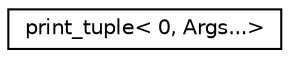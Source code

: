 digraph "Иерархия классов. Графический вид."
{
  edge [fontname="Helvetica",fontsize="10",labelfontname="Helvetica",labelfontsize="10"];
  node [fontname="Helvetica",fontsize="10",shape=record];
  rankdir="LR";
  Node1 [label="print_tuple\< 0, Args...\>",height=0.2,width=0.4,color="black", fillcolor="white", style="filled",URL="$structprint__tuple_3_010_00_01Args_8_8_8_4.html"];
}
